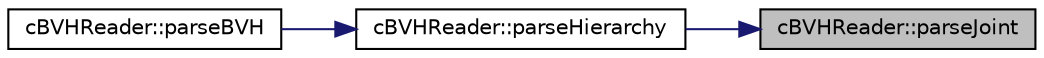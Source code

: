 digraph "cBVHReader::parseJoint"
{
 // LATEX_PDF_SIZE
  edge [fontname="Helvetica",fontsize="10",labelfontname="Helvetica",labelfontsize="10"];
  node [fontname="Helvetica",fontsize="10",shape=record];
  rankdir="RL";
  Node1 [label="cBVHReader::parseJoint",height=0.2,width=0.4,color="black", fillcolor="grey75", style="filled", fontcolor="black",tooltip=" "];
  Node1 -> Node2 [dir="back",color="midnightblue",fontsize="10",style="solid",fontname="Helvetica"];
  Node2 [label="cBVHReader::parseHierarchy",height=0.2,width=0.4,color="black", fillcolor="white", style="filled",URL="$classc_b_v_h_reader.html#a5a44348c38f297ba7f94f37bdd6b99da",tooltip=" "];
  Node2 -> Node3 [dir="back",color="midnightblue",fontsize="10",style="solid",fontname="Helvetica"];
  Node3 [label="cBVHReader::parseBVH",height=0.2,width=0.4,color="black", fillcolor="white", style="filled",URL="$classc_b_v_h_reader.html#a89e3c7df91fb99a0fd5e24980f94e2ee",tooltip=" "];
}
